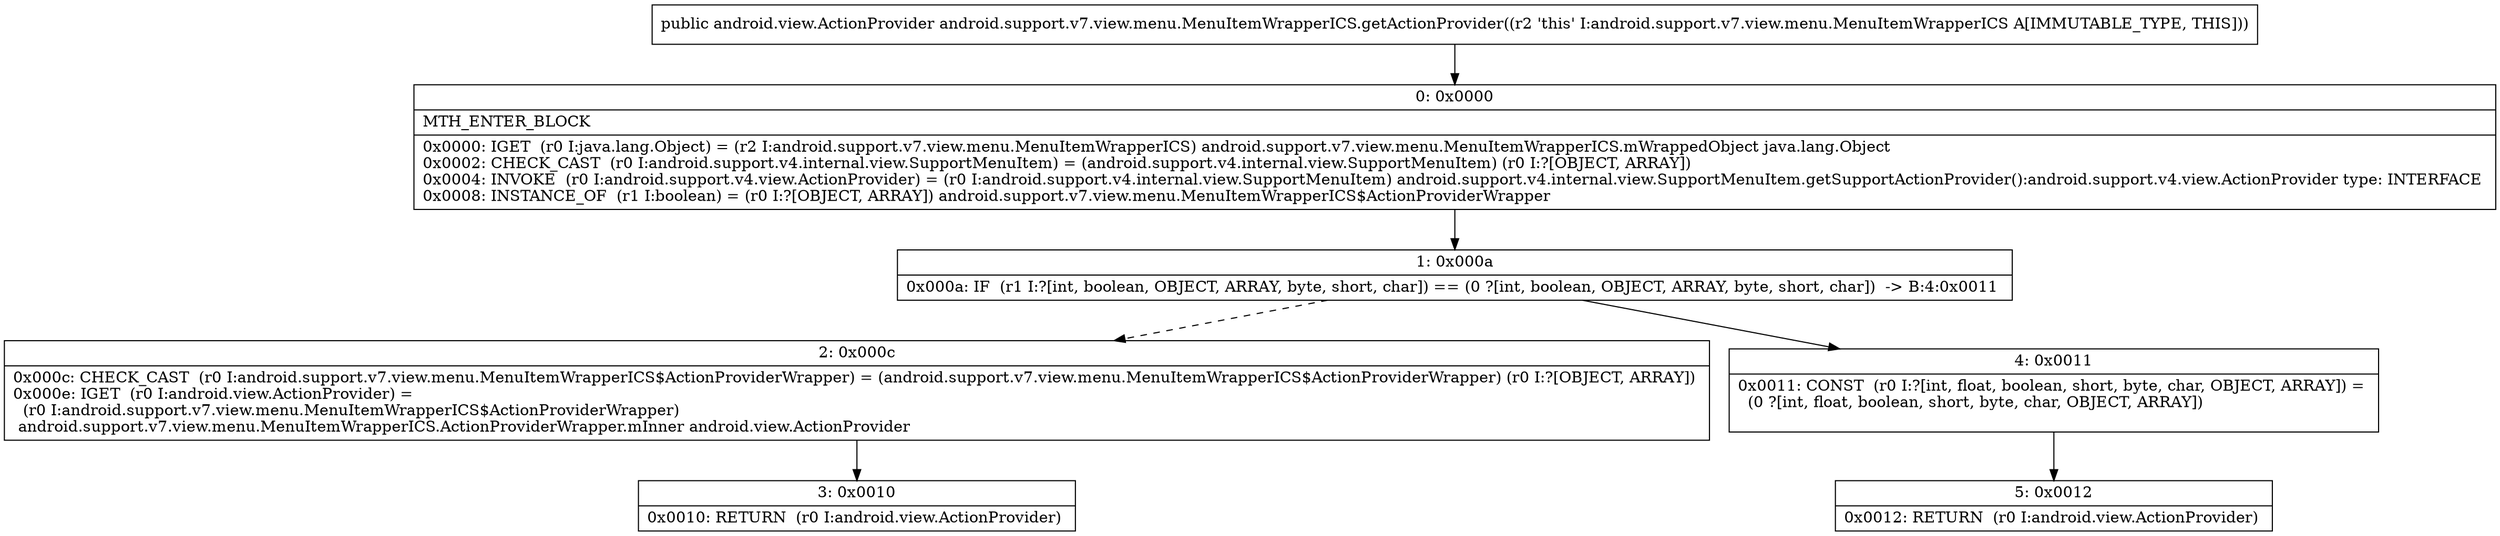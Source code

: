 digraph "CFG forandroid.support.v7.view.menu.MenuItemWrapperICS.getActionProvider()Landroid\/view\/ActionProvider;" {
Node_0 [shape=record,label="{0\:\ 0x0000|MTH_ENTER_BLOCK\l|0x0000: IGET  (r0 I:java.lang.Object) = (r2 I:android.support.v7.view.menu.MenuItemWrapperICS) android.support.v7.view.menu.MenuItemWrapperICS.mWrappedObject java.lang.Object \l0x0002: CHECK_CAST  (r0 I:android.support.v4.internal.view.SupportMenuItem) = (android.support.v4.internal.view.SupportMenuItem) (r0 I:?[OBJECT, ARRAY]) \l0x0004: INVOKE  (r0 I:android.support.v4.view.ActionProvider) = (r0 I:android.support.v4.internal.view.SupportMenuItem) android.support.v4.internal.view.SupportMenuItem.getSupportActionProvider():android.support.v4.view.ActionProvider type: INTERFACE \l0x0008: INSTANCE_OF  (r1 I:boolean) = (r0 I:?[OBJECT, ARRAY]) android.support.v7.view.menu.MenuItemWrapperICS$ActionProviderWrapper \l}"];
Node_1 [shape=record,label="{1\:\ 0x000a|0x000a: IF  (r1 I:?[int, boolean, OBJECT, ARRAY, byte, short, char]) == (0 ?[int, boolean, OBJECT, ARRAY, byte, short, char])  \-\> B:4:0x0011 \l}"];
Node_2 [shape=record,label="{2\:\ 0x000c|0x000c: CHECK_CAST  (r0 I:android.support.v7.view.menu.MenuItemWrapperICS$ActionProviderWrapper) = (android.support.v7.view.menu.MenuItemWrapperICS$ActionProviderWrapper) (r0 I:?[OBJECT, ARRAY]) \l0x000e: IGET  (r0 I:android.view.ActionProvider) = \l  (r0 I:android.support.v7.view.menu.MenuItemWrapperICS$ActionProviderWrapper)\l android.support.v7.view.menu.MenuItemWrapperICS.ActionProviderWrapper.mInner android.view.ActionProvider \l}"];
Node_3 [shape=record,label="{3\:\ 0x0010|0x0010: RETURN  (r0 I:android.view.ActionProvider) \l}"];
Node_4 [shape=record,label="{4\:\ 0x0011|0x0011: CONST  (r0 I:?[int, float, boolean, short, byte, char, OBJECT, ARRAY]) = \l  (0 ?[int, float, boolean, short, byte, char, OBJECT, ARRAY])\l \l}"];
Node_5 [shape=record,label="{5\:\ 0x0012|0x0012: RETURN  (r0 I:android.view.ActionProvider) \l}"];
MethodNode[shape=record,label="{public android.view.ActionProvider android.support.v7.view.menu.MenuItemWrapperICS.getActionProvider((r2 'this' I:android.support.v7.view.menu.MenuItemWrapperICS A[IMMUTABLE_TYPE, THIS])) }"];
MethodNode -> Node_0;
Node_0 -> Node_1;
Node_1 -> Node_2[style=dashed];
Node_1 -> Node_4;
Node_2 -> Node_3;
Node_4 -> Node_5;
}

